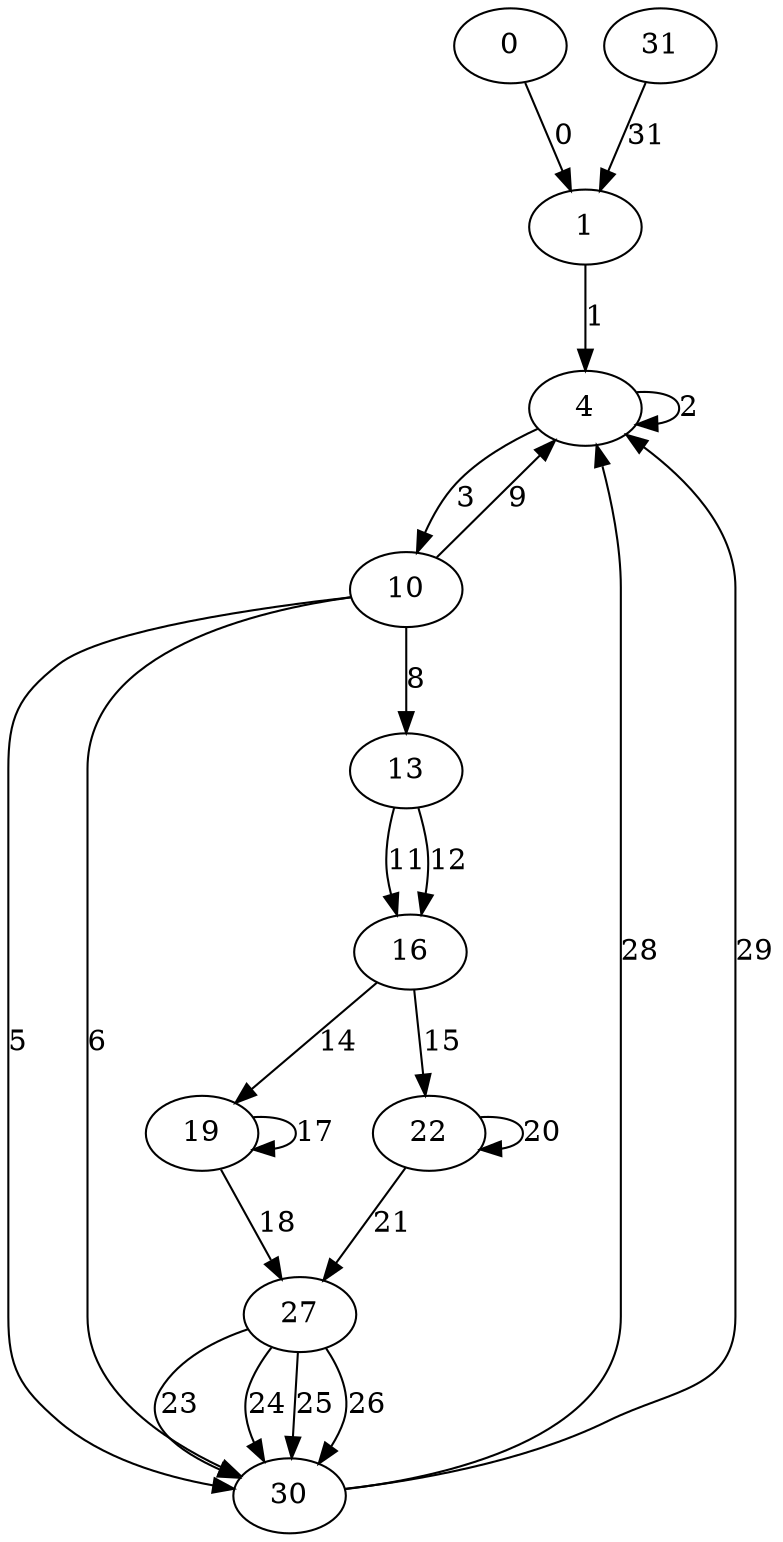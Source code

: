 digraph b11{
1 [label="1"];
0 [label="0"];
31 [label="31"];
4 [label="4"];
10 [label="10"];
30 [label="30"];
13 [label="13"];
16 [label="16"];
19 [label="19"];
22 [label="22"];
27 [label="27"];
0->1 [label="0"];
31->1 [label="31"];
1->4 [label="1"];
4->4 [label="2"];
10->4 [label="9"];
30->4 [label="28"];
30->4 [label="29"];
4->10 [label="3"];
10->13 [label="8"];
13->16 [label="11"];
13->16 [label="12"];
16->19 [label="14"];
19->19 [label="17"];
16->22 [label="15"];
22->22 [label="20"];
19->27 [label="18"];
22->27 [label="21"];
10->30 [label="5"];
10->30 [label="6"];
27->30 [label="23"];
27->30 [label="24"];
27->30 [label="25"];
27->30 [label="26"];
}